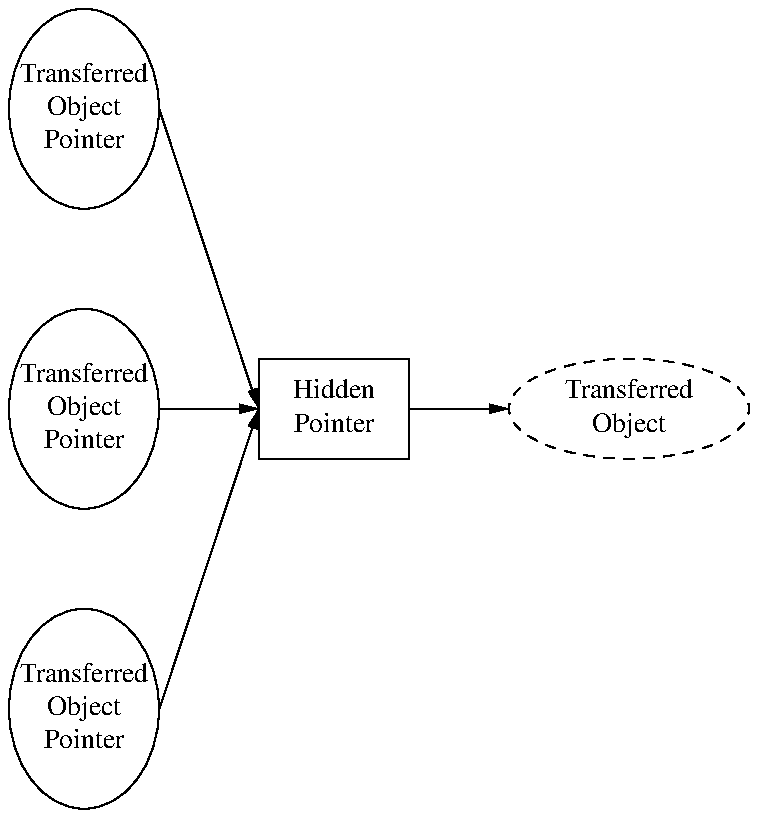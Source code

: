 .PS

down;

ellipse ht 1 "Transferred" "Object" "Pointer";
move;

ellipse ht 1 "Transferred" "Object" "Pointer";
move;

ellipse ht 1 "Transferred" "Object" "Pointer";

move to 2nd ellipse .e;
right;
move;

box "Hidden" "Pointer";

move;

ellipse width 1.2 "Transferred" "Object" dashed;

arrow from 1st ellipse .e to 1st box .w;
arrow from 2nd ellipse .e to 1st box .w;
arrow from 3rd ellipse .e to 1st box .w;

arrow from 1st box .e to last ellipse .w;

.PE